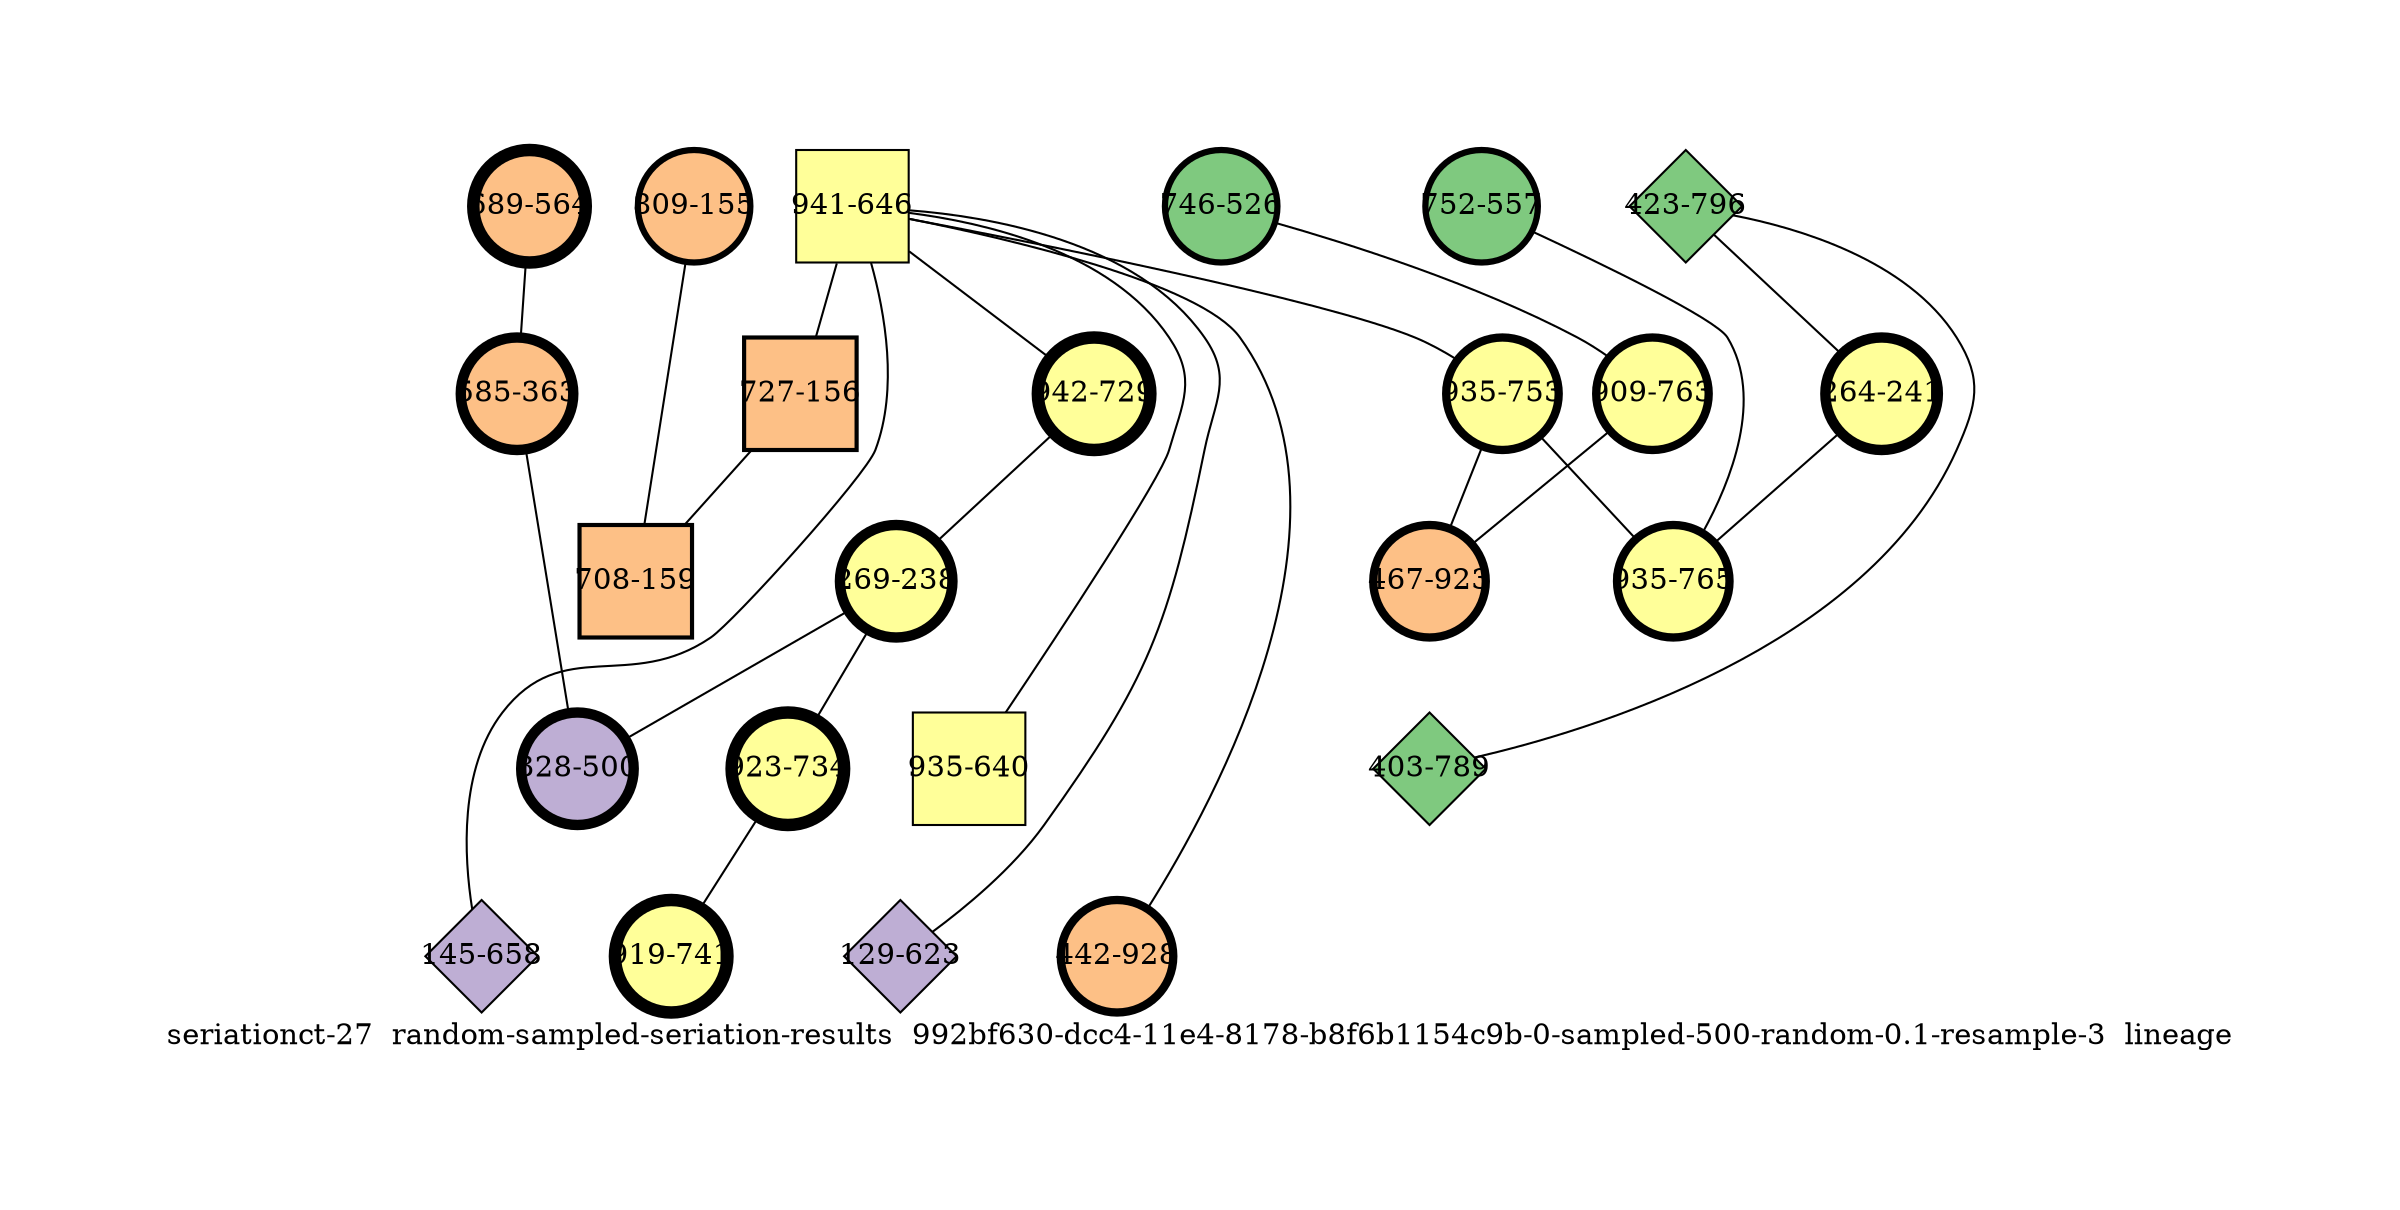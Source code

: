 strict graph "seriationct-27  random-sampled-seriation-results  992bf630-dcc4-11e4-8178-b8f6b1154c9b-0-sampled-500-random-0.1-resample-3  lineage" {
labelloc=b;
ratio=auto;
pad="1.0";
label="seriationct-27  random-sampled-seriation-results  992bf630-dcc4-11e4-8178-b8f6b1154c9b-0-sampled-500-random-0.1-resample-3  lineage";
node [width="0.75", style=filled, fixedsize=true, height="0.75", shape=circle, label=""];
0 [xCoordinate="564.0", appears_in_slice=6, yCoordinate="689.0", colorscheme=accent6, lineage_id=0, short_label="689-564", label="689-564", shape=circle, cluster_id=2, fillcolor=3, size="500.0", id=0, penwidth="6.0"];
1 [xCoordinate="646.0", appears_in_slice=1, yCoordinate="941.0", colorscheme=accent6, lineage_id=1, short_label="941-646", label="941-646", shape=square, cluster_id=3, fillcolor=4, size="500.0", id=1, penwidth="1.0"];
2 [xCoordinate="363.0", appears_in_slice=5, yCoordinate="585.0", colorscheme=accent6, lineage_id=0, short_label="585-363", label="585-363", shape=circle, cluster_id=2, fillcolor=3, size="500.0", id=2, penwidth="5.0"];
3 [xCoordinate="928.0", appears_in_slice=4, yCoordinate="442.0", colorscheme=accent6, lineage_id=0, short_label="442-928", label="442-928", shape=circle, cluster_id=2, fillcolor=3, size="500.0", id=3, penwidth="4.0"];
4 [xCoordinate="557.0", appears_in_slice=3, yCoordinate="752.0", colorscheme=accent6, lineage_id=0, short_label="752-557", label="752-557", shape=circle, cluster_id=0, fillcolor=1, size="500.0", id=4, penwidth="3.0"];
5 [xCoordinate="729.0", appears_in_slice=6, yCoordinate="942.0", colorscheme=accent6, lineage_id=0, short_label="942-729", label="942-729", shape=circle, cluster_id=3, fillcolor=4, size="500.0", id=5, penwidth="6.0"];
6 [xCoordinate="156.0", appears_in_slice=2, yCoordinate="727.0", colorscheme=accent6, lineage_id=1, short_label="727-156", label="727-156", shape=square, cluster_id=2, fillcolor=3, size="500.0", id=6, penwidth="2.0"];
7 [xCoordinate="238.0", appears_in_slice=5, yCoordinate="269.0", colorscheme=accent6, lineage_id=0, short_label="269-238", label="269-238", shape=circle, cluster_id=3, fillcolor=4, size="500.0", id=7, penwidth="5.0"];
8 [xCoordinate="796.0", appears_in_slice=1, yCoordinate="423.0", colorscheme=accent6, lineage_id=2, short_label="423-796", label="423-796", shape=diamond, cluster_id=0, fillcolor=1, size="500.0", id=8, penwidth="1.0"];
9 [xCoordinate="753.0", appears_in_slice=4, yCoordinate="935.0", colorscheme=accent6, lineage_id=0, short_label="935-753", label="935-753", shape=circle, cluster_id=3, fillcolor=4, size="500.0", id=9, penwidth="4.0"];
10 [xCoordinate="734.0", appears_in_slice=6, yCoordinate="923.0", colorscheme=accent6, lineage_id=0, short_label="923-734", label="923-734", shape=circle, cluster_id=3, fillcolor=4, size="500.0", id=10, penwidth="6.0"];
11 [xCoordinate="241.0", appears_in_slice=5, yCoordinate="264.0", colorscheme=accent6, lineage_id=0, short_label="264-241", label="264-241", shape=circle, cluster_id=3, fillcolor=4, size="500.0", id=11, penwidth="5.0"];
12 [xCoordinate="526.0", appears_in_slice=3, yCoordinate="746.0", colorscheme=accent6, lineage_id=0, short_label="746-526", label="746-526", shape=circle, cluster_id=0, fillcolor=1, size="500.0", id=12, penwidth="3.0"];
13 [xCoordinate="741.0", appears_in_slice=6, yCoordinate="919.0", colorscheme=accent6, lineage_id=0, short_label="919-741", label="919-741", shape=circle, cluster_id=3, fillcolor=4, size="500.0", id=13, penwidth="6.0"];
14 [xCoordinate="789.0", appears_in_slice=1, yCoordinate="403.0", colorscheme=accent6, lineage_id=2, short_label="403-789", label="403-789", shape=diamond, cluster_id=0, fillcolor=1, size="500.0", id=14, penwidth="1.0"];
15 [xCoordinate="500.0", appears_in_slice=5, yCoordinate="328.0", colorscheme=accent6, lineage_id=0, short_label="328-500", label="328-500", shape=circle, cluster_id=1, fillcolor=2, size="500.0", id=15, penwidth="5.0"];
16 [xCoordinate="658.0", appears_in_slice=1, yCoordinate="145.0", colorscheme=accent6, lineage_id=2, short_label="145-658", label="145-658", shape=diamond, cluster_id=1, fillcolor=2, size="500.0", id=16, penwidth="1.0"];
17 [xCoordinate="155.0", appears_in_slice=3, yCoordinate="809.0", colorscheme=accent6, lineage_id=0, short_label="809-155", label="809-155", shape=circle, cluster_id=2, fillcolor=3, size="500.0", id=17, penwidth="3.0"];
18 [xCoordinate="640.0", appears_in_slice=1, yCoordinate="935.0", colorscheme=accent6, lineage_id=1, short_label="935-640", label="935-640", shape=square, cluster_id=3, fillcolor=4, size="500.0", id=18, penwidth="1.0"];
19 [xCoordinate="763.0", appears_in_slice=4, yCoordinate="909.0", colorscheme=accent6, lineage_id=0, short_label="909-763", label="909-763", shape=circle, cluster_id=3, fillcolor=4, size="500.0", id=19, penwidth="4.0"];
20 [xCoordinate="623.0", appears_in_slice=1, yCoordinate="129.0", colorscheme=accent6, lineage_id=2, short_label="129-623", label="129-623", shape=diamond, cluster_id=1, fillcolor=2, size="500.0", id=20, penwidth="1.0"];
21 [xCoordinate="159.0", appears_in_slice=2, yCoordinate="708.0", colorscheme=accent6, lineage_id=1, short_label="708-159", label="708-159", shape=square, cluster_id=2, fillcolor=3, size="500.0", id=21, penwidth="2.0"];
22 [xCoordinate="765.0", appears_in_slice=4, yCoordinate="935.0", colorscheme=accent6, lineage_id=0, short_label="935-765", label="935-765", shape=circle, cluster_id=3, fillcolor=4, size="500.0", id=22, penwidth="4.0"];
23 [xCoordinate="923.0", appears_in_slice=4, yCoordinate="467.0", colorscheme=accent6, lineage_id=0, short_label="467-923", label="467-923", shape=circle, cluster_id=2, fillcolor=3, size="500.0", id=23, penwidth="4.0"];
0 -- 2  [inverseweight="3.44721030181", weight="0.290089641318"];
1 -- 3  [inverseweight="1.84072498198", weight="0.543264208282"];
1 -- 5  [inverseweight="1.96288340452", weight="0.509454610343"];
1 -- 6  [inverseweight="1.70233543578", weight="0.587428293496"];
1 -- 9  [inverseweight="2.28958274325", weight="0.436760804102"];
1 -- 16  [inverseweight="2.22881384937", weight="0.448669143133"];
1 -- 18  [inverseweight="1.64950936043", weight="0.60624087622"];
1 -- 20  [inverseweight="2.30378056492", weight="0.43406911892"];
2 -- 15  [inverseweight="11.1469490517", weight="0.089710645968"];
4 -- 22  [inverseweight="1.83548353611", weight="0.544815565123"];
5 -- 7  [inverseweight="2.12307047498", weight="0.471015923298"];
6 -- 21  [inverseweight="8.96581575151", weight="0.111534747949"];
7 -- 10  [inverseweight="3.34749717513", weight="0.298730647909"];
7 -- 15  [inverseweight="2.73187337322", weight="0.366049177024"];
8 -- 11  [inverseweight="3.92353012859", weight="0.254872517153"];
8 -- 14  [inverseweight="14.9004988771", weight="0.0671118469423"];
9 -- 22  [inverseweight="18.0187492539", weight="0.055497747702"];
9 -- 23  [inverseweight="2.14294461177", weight="0.466647618659"];
10 -- 13  [inverseweight="5.41181324389", weight="0.184780951399"];
11 -- 22  [inverseweight="4.22879291956", weight="0.236474100062"];
12 -- 19  [inverseweight="4.7406676999", weight="0.210940749975"];
17 -- 21  [inverseweight="2.94617595894", weight="0.339423039878"];
19 -- 23  [inverseweight="12.8247294011", weight="0.0779743547585"];
}
